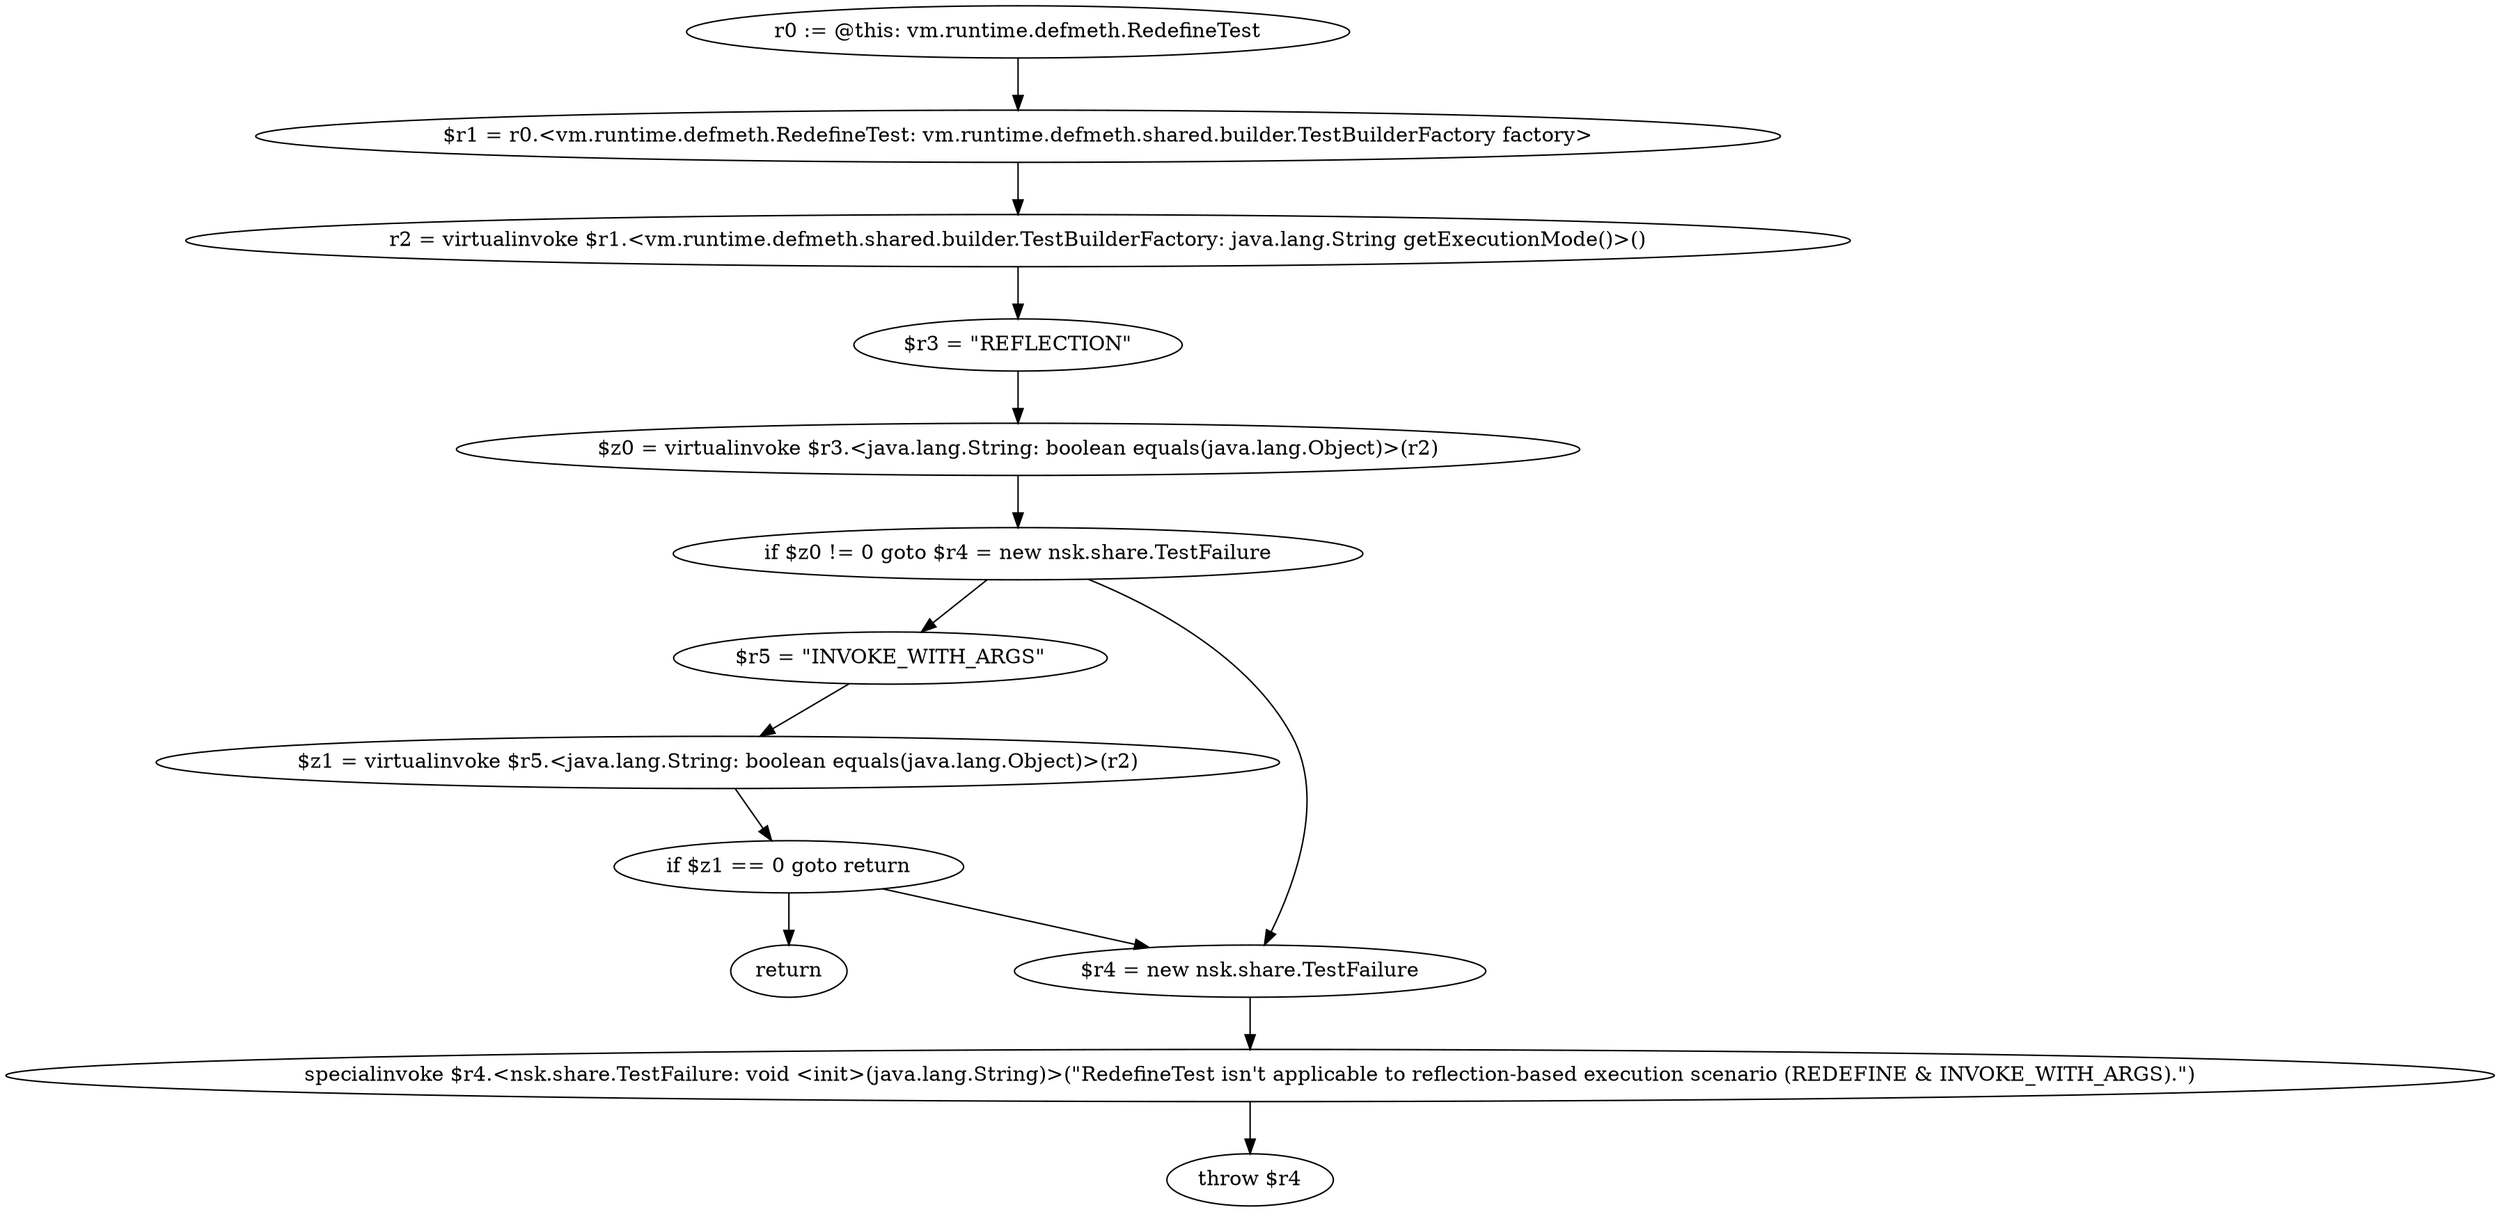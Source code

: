 digraph "unitGraph" {
    "r0 := @this: vm.runtime.defmeth.RedefineTest"
    "$r1 = r0.<vm.runtime.defmeth.RedefineTest: vm.runtime.defmeth.shared.builder.TestBuilderFactory factory>"
    "r2 = virtualinvoke $r1.<vm.runtime.defmeth.shared.builder.TestBuilderFactory: java.lang.String getExecutionMode()>()"
    "$r3 = \"REFLECTION\""
    "$z0 = virtualinvoke $r3.<java.lang.String: boolean equals(java.lang.Object)>(r2)"
    "if $z0 != 0 goto $r4 = new nsk.share.TestFailure"
    "$r5 = \"INVOKE_WITH_ARGS\""
    "$z1 = virtualinvoke $r5.<java.lang.String: boolean equals(java.lang.Object)>(r2)"
    "if $z1 == 0 goto return"
    "$r4 = new nsk.share.TestFailure"
    "specialinvoke $r4.<nsk.share.TestFailure: void <init>(java.lang.String)>(\"RedefineTest isn\'t applicable to reflection-based execution scenario (REDEFINE & INVOKE_WITH_ARGS).\")"
    "throw $r4"
    "return"
    "r0 := @this: vm.runtime.defmeth.RedefineTest"->"$r1 = r0.<vm.runtime.defmeth.RedefineTest: vm.runtime.defmeth.shared.builder.TestBuilderFactory factory>";
    "$r1 = r0.<vm.runtime.defmeth.RedefineTest: vm.runtime.defmeth.shared.builder.TestBuilderFactory factory>"->"r2 = virtualinvoke $r1.<vm.runtime.defmeth.shared.builder.TestBuilderFactory: java.lang.String getExecutionMode()>()";
    "r2 = virtualinvoke $r1.<vm.runtime.defmeth.shared.builder.TestBuilderFactory: java.lang.String getExecutionMode()>()"->"$r3 = \"REFLECTION\"";
    "$r3 = \"REFLECTION\""->"$z0 = virtualinvoke $r3.<java.lang.String: boolean equals(java.lang.Object)>(r2)";
    "$z0 = virtualinvoke $r3.<java.lang.String: boolean equals(java.lang.Object)>(r2)"->"if $z0 != 0 goto $r4 = new nsk.share.TestFailure";
    "if $z0 != 0 goto $r4 = new nsk.share.TestFailure"->"$r5 = \"INVOKE_WITH_ARGS\"";
    "if $z0 != 0 goto $r4 = new nsk.share.TestFailure"->"$r4 = new nsk.share.TestFailure";
    "$r5 = \"INVOKE_WITH_ARGS\""->"$z1 = virtualinvoke $r5.<java.lang.String: boolean equals(java.lang.Object)>(r2)";
    "$z1 = virtualinvoke $r5.<java.lang.String: boolean equals(java.lang.Object)>(r2)"->"if $z1 == 0 goto return";
    "if $z1 == 0 goto return"->"$r4 = new nsk.share.TestFailure";
    "if $z1 == 0 goto return"->"return";
    "$r4 = new nsk.share.TestFailure"->"specialinvoke $r4.<nsk.share.TestFailure: void <init>(java.lang.String)>(\"RedefineTest isn\'t applicable to reflection-based execution scenario (REDEFINE & INVOKE_WITH_ARGS).\")";
    "specialinvoke $r4.<nsk.share.TestFailure: void <init>(java.lang.String)>(\"RedefineTest isn\'t applicable to reflection-based execution scenario (REDEFINE & INVOKE_WITH_ARGS).\")"->"throw $r4";
}
